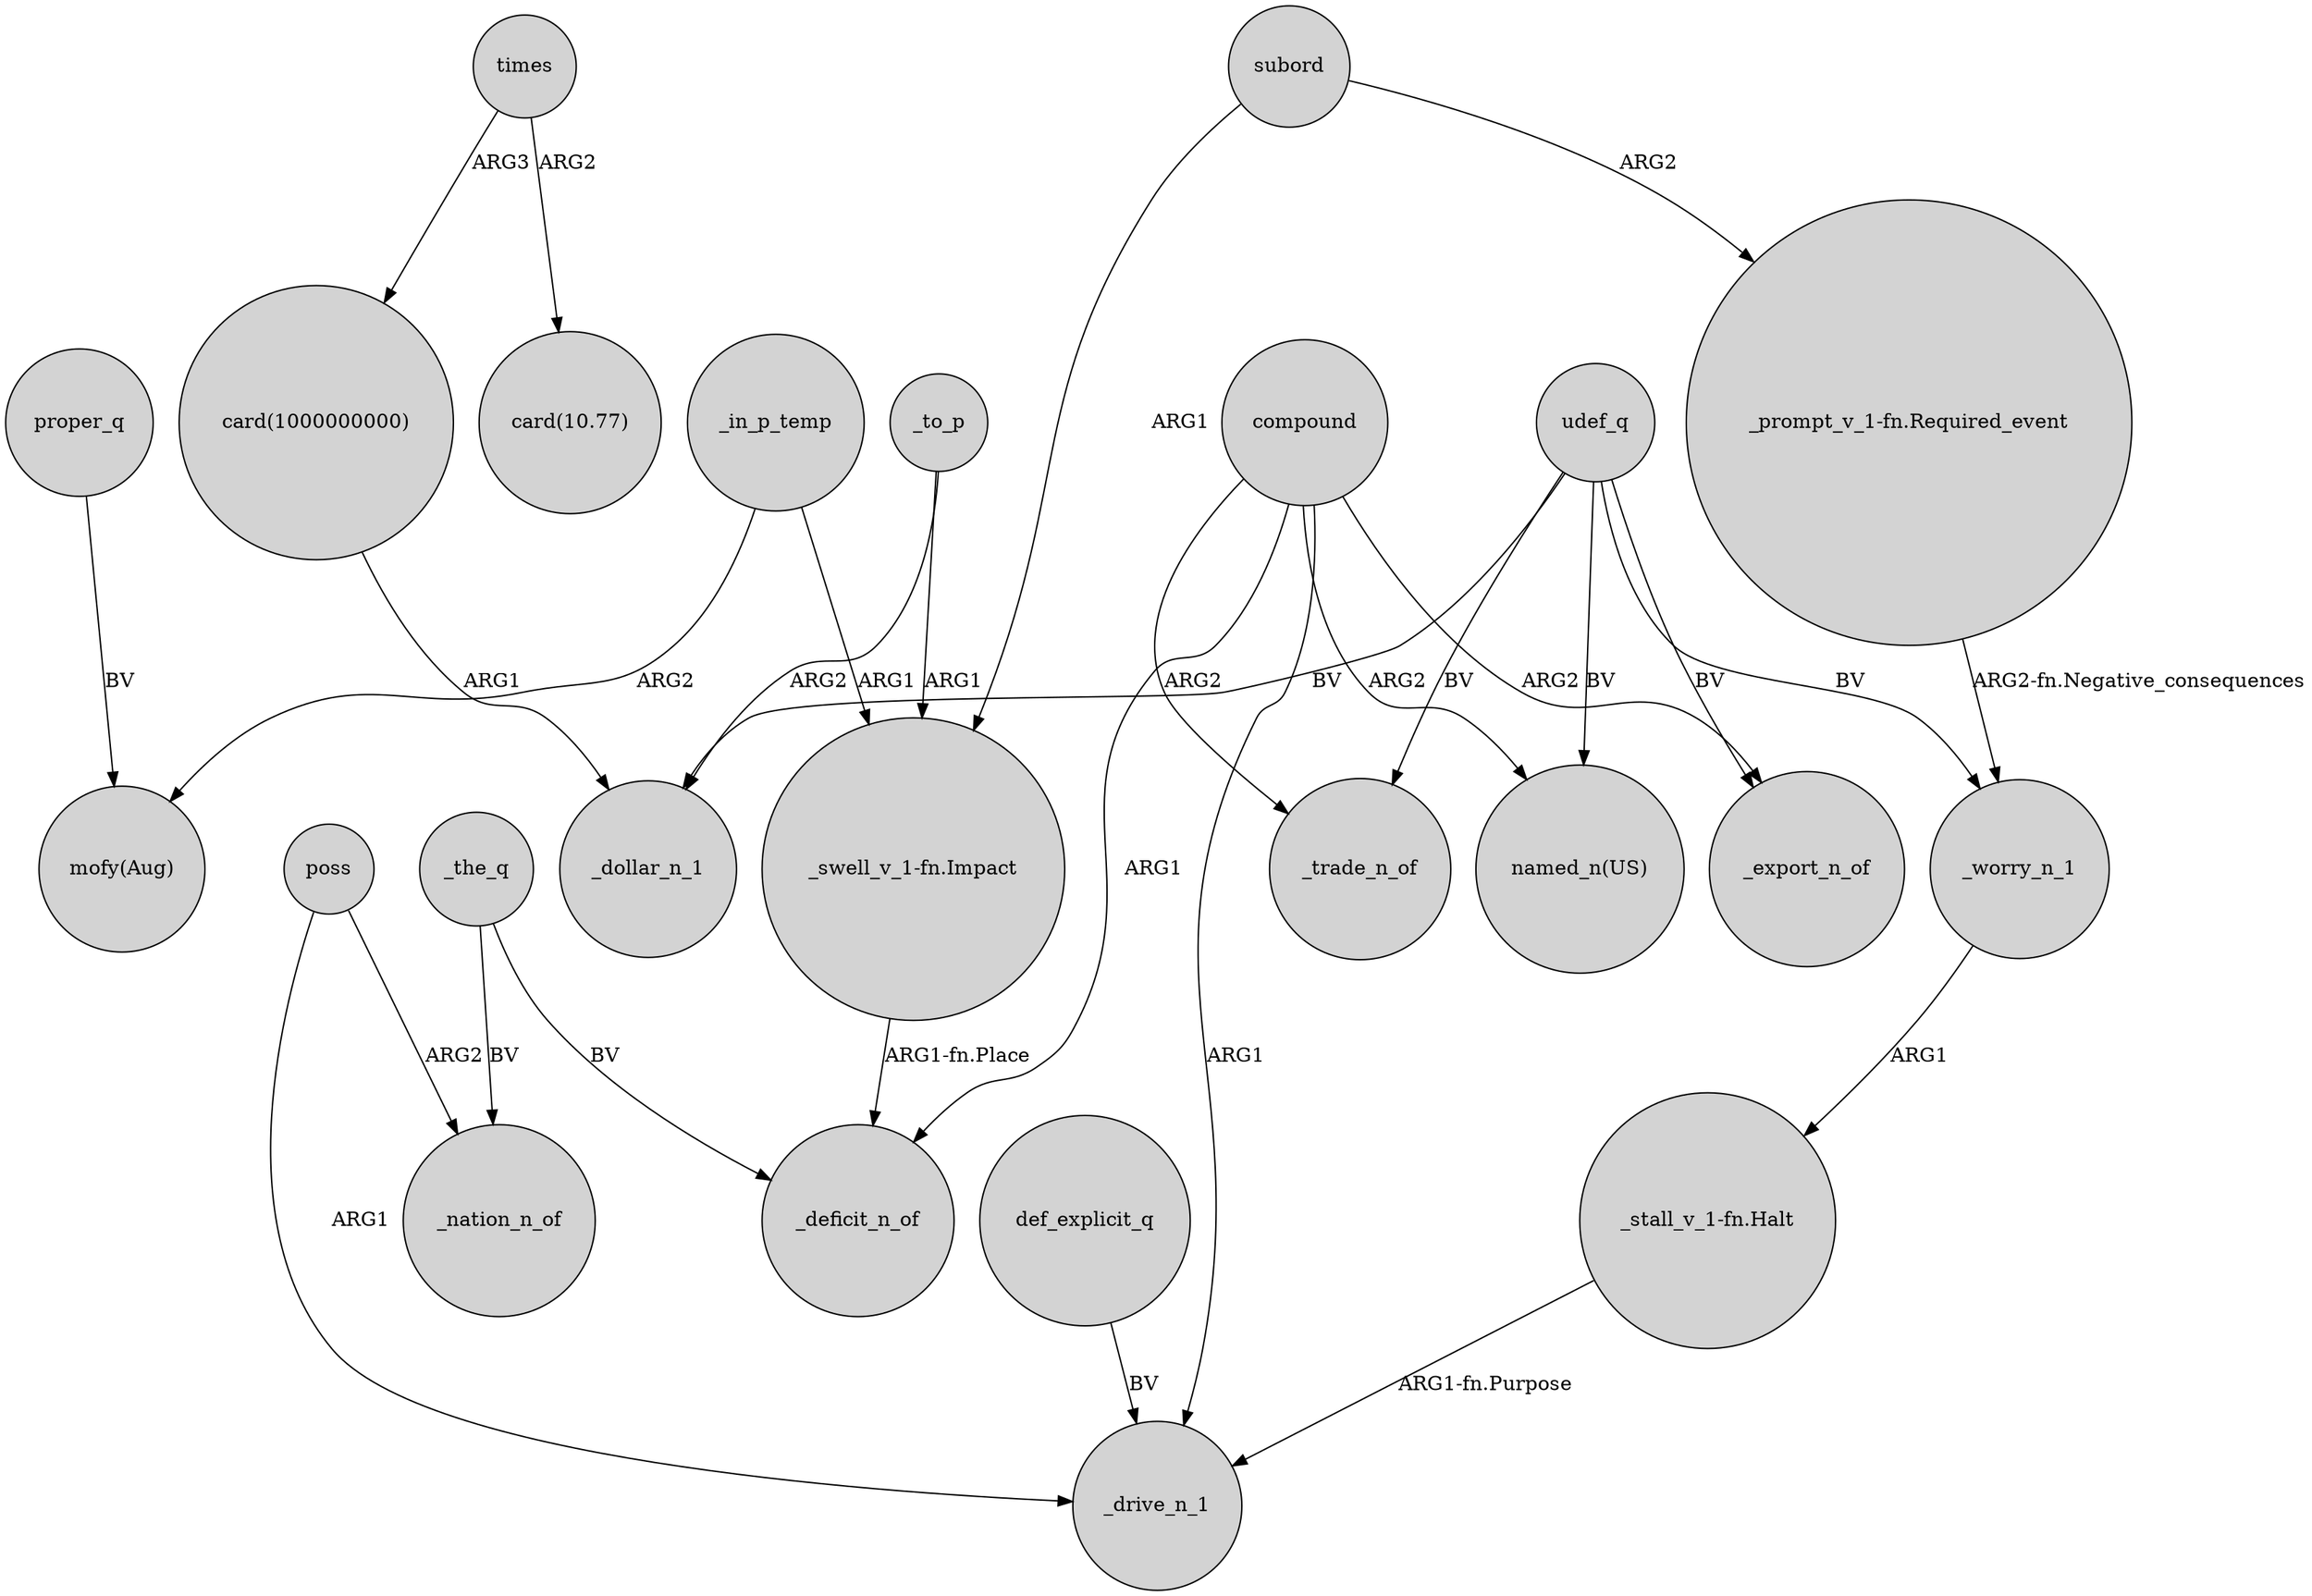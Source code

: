 digraph {
	node [shape=circle style=filled]
	"card(1000000000)" -> _dollar_n_1 [label=ARG1]
	udef_q -> _worry_n_1 [label=BV]
	_in_p_temp -> "mofy(Aug)" [label=ARG2]
	_to_p -> "_swell_v_1-fn.Impact" [label=ARG1]
	_worry_n_1 -> "_stall_v_1-fn.Halt" [label=ARG1]
	poss -> _drive_n_1 [label=ARG1]
	"_prompt_v_1-fn.Required_event" -> _worry_n_1 [label="ARG2-fn.Negative_consequences"]
	times -> "card(10.77)" [label=ARG2]
	_the_q -> _nation_n_of [label=BV]
	proper_q -> "mofy(Aug)" [label=BV]
	udef_q -> _export_n_of [label=BV]
	"_stall_v_1-fn.Halt" -> _drive_n_1 [label="ARG1-fn.Purpose"]
	_to_p -> _dollar_n_1 [label=ARG2]
	times -> "card(1000000000)" [label=ARG3]
	poss -> _nation_n_of [label=ARG2]
	udef_q -> _dollar_n_1 [label=BV]
	"_swell_v_1-fn.Impact" -> _deficit_n_of [label="ARG1-fn.Place"]
	compound -> _deficit_n_of [label=ARG1]
	def_explicit_q -> _drive_n_1 [label=BV]
	udef_q -> _trade_n_of [label=BV]
	compound -> _trade_n_of [label=ARG2]
	compound -> _export_n_of [label=ARG2]
	_in_p_temp -> "_swell_v_1-fn.Impact" [label=ARG1]
	subord -> "_prompt_v_1-fn.Required_event" [label=ARG2]
	subord -> "_swell_v_1-fn.Impact" [label=ARG1]
	compound -> _drive_n_1 [label=ARG1]
	compound -> "named_n(US)" [label=ARG2]
	_the_q -> _deficit_n_of [label=BV]
	udef_q -> "named_n(US)" [label=BV]
}
